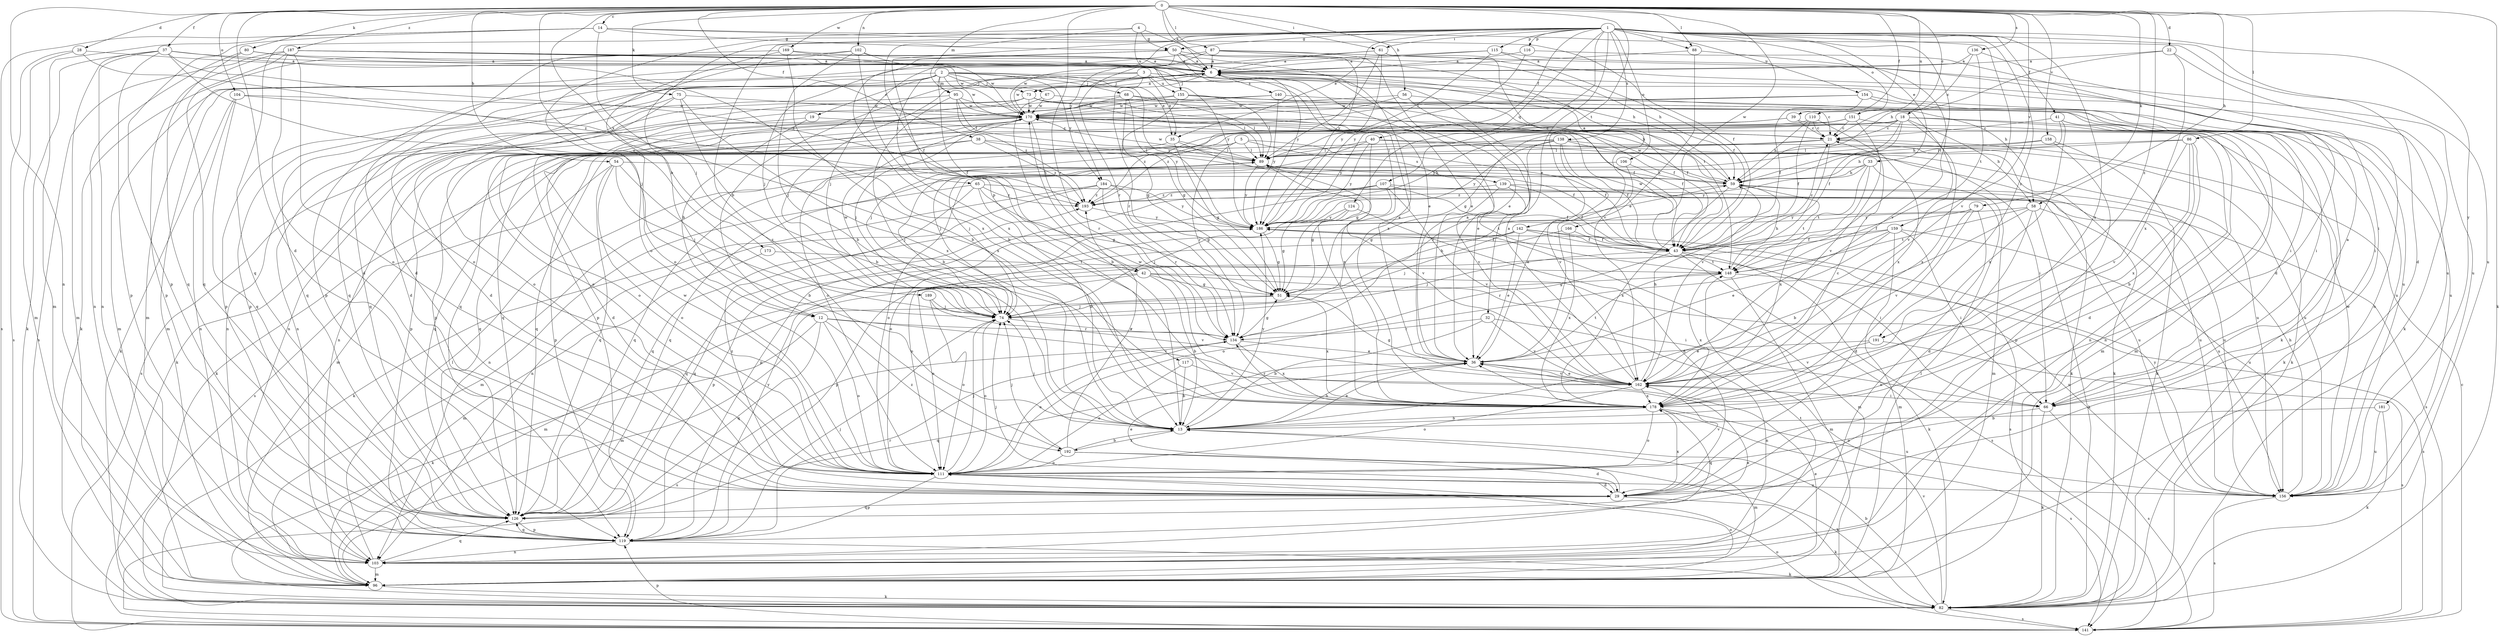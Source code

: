 strict digraph  {
0;
1;
2;
3;
4;
5;
6;
12;
13;
14;
18;
19;
21;
22;
28;
29;
32;
33;
35;
36;
37;
38;
39;
40;
41;
42;
43;
50;
51;
54;
56;
58;
59;
61;
65;
66;
67;
68;
73;
74;
75;
79;
80;
82;
86;
87;
88;
89;
95;
96;
102;
103;
104;
106;
107;
110;
111;
115;
116;
117;
119;
124;
126;
134;
136;
138;
139;
140;
141;
142;
148;
151;
154;
155;
156;
158;
159;
162;
166;
169;
170;
173;
178;
181;
184;
186;
187;
189;
191;
192;
193;
0 -> 6  [label=a];
0 -> 14  [label=c];
0 -> 18  [label=c];
0 -> 22  [label=d];
0 -> 28  [label=d];
0 -> 29  [label=d];
0 -> 37  [label=f];
0 -> 38  [label=f];
0 -> 39  [label=f];
0 -> 54  [label=h];
0 -> 56  [label=h];
0 -> 58  [label=h];
0 -> 61  [label=i];
0 -> 75  [label=k];
0 -> 79  [label=k];
0 -> 80  [label=k];
0 -> 82  [label=k];
0 -> 86  [label=l];
0 -> 87  [label=l];
0 -> 88  [label=l];
0 -> 95  [label=m];
0 -> 102  [label=n];
0 -> 103  [label=n];
0 -> 104  [label=o];
0 -> 134  [label=r];
0 -> 136  [label=s];
0 -> 142  [label=t];
0 -> 151  [label=u];
0 -> 158  [label=v];
0 -> 159  [label=v];
0 -> 166  [label=w];
0 -> 169  [label=w];
0 -> 173  [label=x];
0 -> 187  [label=z];
0 -> 189  [label=z];
0 -> 191  [label=z];
1 -> 12  [label=b];
1 -> 29  [label=d];
1 -> 32  [label=e];
1 -> 33  [label=e];
1 -> 35  [label=e];
1 -> 40  [label=f];
1 -> 41  [label=f];
1 -> 50  [label=g];
1 -> 61  [label=i];
1 -> 88  [label=l];
1 -> 106  [label=o];
1 -> 107  [label=o];
1 -> 110  [label=o];
1 -> 111  [label=o];
1 -> 115  [label=p];
1 -> 116  [label=p];
1 -> 117  [label=p];
1 -> 124  [label=q];
1 -> 138  [label=s];
1 -> 148  [label=t];
1 -> 154  [label=u];
1 -> 162  [label=v];
1 -> 178  [label=x];
1 -> 181  [label=y];
1 -> 184  [label=y];
1 -> 191  [label=z];
1 -> 192  [label=z];
2 -> 19  [label=c];
2 -> 35  [label=e];
2 -> 42  [label=f];
2 -> 65  [label=i];
2 -> 67  [label=j];
2 -> 68  [label=j];
2 -> 73  [label=j];
2 -> 95  [label=m];
2 -> 96  [label=m];
2 -> 119  [label=p];
2 -> 126  [label=q];
2 -> 170  [label=w];
2 -> 184  [label=y];
2 -> 186  [label=y];
3 -> 12  [label=b];
3 -> 35  [label=e];
3 -> 36  [label=e];
3 -> 58  [label=h];
3 -> 73  [label=j];
3 -> 119  [label=p];
3 -> 134  [label=r];
3 -> 155  [label=u];
4 -> 42  [label=f];
4 -> 50  [label=g];
4 -> 126  [label=q];
4 -> 155  [label=u];
4 -> 186  [label=y];
5 -> 43  [label=f];
5 -> 82  [label=k];
5 -> 89  [label=l];
5 -> 126  [label=q];
5 -> 134  [label=r];
5 -> 139  [label=s];
6 -> 73  [label=j];
6 -> 74  [label=j];
6 -> 82  [label=k];
6 -> 96  [label=m];
6 -> 126  [label=q];
6 -> 140  [label=s];
6 -> 156  [label=u];
6 -> 170  [label=w];
12 -> 82  [label=k];
12 -> 111  [label=o];
12 -> 126  [label=q];
12 -> 134  [label=r];
12 -> 162  [label=v];
12 -> 192  [label=z];
13 -> 36  [label=e];
13 -> 74  [label=j];
13 -> 96  [label=m];
13 -> 186  [label=y];
13 -> 192  [label=z];
14 -> 43  [label=f];
14 -> 50  [label=g];
14 -> 74  [label=j];
14 -> 96  [label=m];
14 -> 119  [label=p];
14 -> 141  [label=s];
14 -> 156  [label=u];
18 -> 21  [label=c];
18 -> 43  [label=f];
18 -> 51  [label=g];
18 -> 58  [label=h];
18 -> 59  [label=h];
18 -> 96  [label=m];
18 -> 103  [label=n];
18 -> 111  [label=o];
18 -> 178  [label=x];
18 -> 193  [label=z];
19 -> 12  [label=b];
19 -> 21  [label=c];
19 -> 141  [label=s];
21 -> 89  [label=l];
21 -> 126  [label=q];
21 -> 156  [label=u];
21 -> 162  [label=v];
22 -> 6  [label=a];
22 -> 59  [label=h];
22 -> 82  [label=k];
22 -> 178  [label=x];
28 -> 6  [label=a];
28 -> 96  [label=m];
28 -> 141  [label=s];
28 -> 193  [label=z];
29 -> 36  [label=e];
29 -> 74  [label=j];
29 -> 82  [label=k];
29 -> 126  [label=q];
29 -> 178  [label=x];
29 -> 193  [label=z];
32 -> 13  [label=b];
32 -> 103  [label=n];
32 -> 134  [label=r];
32 -> 162  [label=v];
33 -> 59  [label=h];
33 -> 96  [label=m];
33 -> 111  [label=o];
33 -> 148  [label=t];
33 -> 178  [label=x];
33 -> 186  [label=y];
35 -> 51  [label=g];
35 -> 89  [label=l];
35 -> 126  [label=q];
35 -> 162  [label=v];
36 -> 6  [label=a];
36 -> 13  [label=b];
36 -> 126  [label=q];
36 -> 148  [label=t];
36 -> 162  [label=v];
37 -> 6  [label=a];
37 -> 74  [label=j];
37 -> 82  [label=k];
37 -> 96  [label=m];
37 -> 103  [label=n];
37 -> 119  [label=p];
37 -> 178  [label=x];
37 -> 193  [label=z];
38 -> 29  [label=d];
38 -> 43  [label=f];
38 -> 89  [label=l];
38 -> 96  [label=m];
38 -> 193  [label=z];
39 -> 21  [label=c];
39 -> 74  [label=j];
39 -> 103  [label=n];
39 -> 186  [label=y];
40 -> 51  [label=g];
40 -> 74  [label=j];
40 -> 82  [label=k];
40 -> 89  [label=l];
40 -> 156  [label=u];
40 -> 186  [label=y];
41 -> 21  [label=c];
41 -> 59  [label=h];
41 -> 82  [label=k];
41 -> 96  [label=m];
41 -> 178  [label=x];
42 -> 13  [label=b];
42 -> 51  [label=g];
42 -> 66  [label=i];
42 -> 96  [label=m];
42 -> 111  [label=o];
42 -> 156  [label=u];
43 -> 21  [label=c];
43 -> 74  [label=j];
43 -> 82  [label=k];
43 -> 134  [label=r];
43 -> 141  [label=s];
43 -> 148  [label=t];
43 -> 170  [label=w];
50 -> 6  [label=a];
50 -> 13  [label=b];
50 -> 96  [label=m];
50 -> 134  [label=r];
50 -> 148  [label=t];
50 -> 178  [label=x];
50 -> 186  [label=y];
51 -> 74  [label=j];
51 -> 96  [label=m];
51 -> 178  [label=x];
54 -> 13  [label=b];
54 -> 59  [label=h];
54 -> 74  [label=j];
54 -> 111  [label=o];
54 -> 126  [label=q];
54 -> 141  [label=s];
56 -> 36  [label=e];
56 -> 119  [label=p];
56 -> 162  [label=v];
56 -> 170  [label=w];
58 -> 13  [label=b];
58 -> 29  [label=d];
58 -> 82  [label=k];
58 -> 148  [label=t];
58 -> 156  [label=u];
58 -> 186  [label=y];
59 -> 6  [label=a];
59 -> 148  [label=t];
59 -> 156  [label=u];
59 -> 170  [label=w];
59 -> 178  [label=x];
59 -> 193  [label=z];
61 -> 6  [label=a];
61 -> 74  [label=j];
61 -> 89  [label=l];
61 -> 156  [label=u];
61 -> 162  [label=v];
61 -> 186  [label=y];
65 -> 13  [label=b];
65 -> 51  [label=g];
65 -> 96  [label=m];
65 -> 126  [label=q];
65 -> 156  [label=u];
65 -> 193  [label=z];
66 -> 6  [label=a];
66 -> 82  [label=k];
66 -> 111  [label=o];
66 -> 141  [label=s];
67 -> 13  [label=b];
67 -> 66  [label=i];
67 -> 170  [label=w];
68 -> 51  [label=g];
68 -> 89  [label=l];
68 -> 103  [label=n];
68 -> 156  [label=u];
68 -> 170  [label=w];
68 -> 186  [label=y];
73 -> 6  [label=a];
73 -> 29  [label=d];
73 -> 43  [label=f];
73 -> 59  [label=h];
73 -> 89  [label=l];
73 -> 103  [label=n];
73 -> 126  [label=q];
73 -> 170  [label=w];
74 -> 59  [label=h];
74 -> 111  [label=o];
74 -> 134  [label=r];
74 -> 170  [label=w];
75 -> 13  [label=b];
75 -> 29  [label=d];
75 -> 111  [label=o];
75 -> 170  [label=w];
75 -> 178  [label=x];
79 -> 29  [label=d];
79 -> 43  [label=f];
79 -> 103  [label=n];
79 -> 162  [label=v];
79 -> 186  [label=y];
80 -> 6  [label=a];
80 -> 36  [label=e];
80 -> 103  [label=n];
80 -> 126  [label=q];
82 -> 13  [label=b];
82 -> 141  [label=s];
82 -> 162  [label=v];
86 -> 13  [label=b];
86 -> 29  [label=d];
86 -> 59  [label=h];
86 -> 89  [label=l];
86 -> 162  [label=v];
86 -> 178  [label=x];
87 -> 6  [label=a];
87 -> 36  [label=e];
87 -> 59  [label=h];
87 -> 74  [label=j];
87 -> 156  [label=u];
87 -> 170  [label=w];
88 -> 6  [label=a];
88 -> 36  [label=e];
88 -> 162  [label=v];
89 -> 59  [label=h];
89 -> 74  [label=j];
89 -> 103  [label=n];
89 -> 126  [label=q];
89 -> 162  [label=v];
89 -> 170  [label=w];
89 -> 186  [label=y];
95 -> 13  [label=b];
95 -> 21  [label=c];
95 -> 89  [label=l];
95 -> 103  [label=n];
95 -> 170  [label=w];
95 -> 193  [label=z];
96 -> 36  [label=e];
96 -> 82  [label=k];
96 -> 89  [label=l];
96 -> 111  [label=o];
102 -> 6  [label=a];
102 -> 13  [label=b];
102 -> 29  [label=d];
102 -> 36  [label=e];
102 -> 111  [label=o];
102 -> 178  [label=x];
103 -> 36  [label=e];
103 -> 89  [label=l];
103 -> 96  [label=m];
103 -> 126  [label=q];
103 -> 148  [label=t];
104 -> 82  [label=k];
104 -> 103  [label=n];
104 -> 126  [label=q];
104 -> 170  [label=w];
104 -> 178  [label=x];
106 -> 36  [label=e];
106 -> 59  [label=h];
106 -> 126  [label=q];
107 -> 43  [label=f];
107 -> 51  [label=g];
107 -> 111  [label=o];
107 -> 119  [label=p];
107 -> 141  [label=s];
107 -> 162  [label=v];
107 -> 193  [label=z];
110 -> 21  [label=c];
110 -> 43  [label=f];
110 -> 59  [label=h];
110 -> 178  [label=x];
110 -> 193  [label=z];
111 -> 29  [label=d];
111 -> 74  [label=j];
111 -> 119  [label=p];
111 -> 156  [label=u];
111 -> 162  [label=v];
111 -> 170  [label=w];
115 -> 6  [label=a];
115 -> 43  [label=f];
115 -> 66  [label=i];
115 -> 89  [label=l];
115 -> 119  [label=p];
116 -> 6  [label=a];
116 -> 29  [label=d];
116 -> 186  [label=y];
117 -> 13  [label=b];
117 -> 111  [label=o];
117 -> 162  [label=v];
119 -> 74  [label=j];
119 -> 82  [label=k];
119 -> 103  [label=n];
119 -> 126  [label=q];
119 -> 134  [label=r];
119 -> 186  [label=y];
124 -> 29  [label=d];
124 -> 51  [label=g];
124 -> 74  [label=j];
124 -> 186  [label=y];
126 -> 119  [label=p];
134 -> 36  [label=e];
134 -> 51  [label=g];
134 -> 111  [label=o];
134 -> 141  [label=s];
134 -> 178  [label=x];
136 -> 6  [label=a];
136 -> 21  [label=c];
136 -> 103  [label=n];
136 -> 148  [label=t];
138 -> 43  [label=f];
138 -> 66  [label=i];
138 -> 82  [label=k];
138 -> 89  [label=l];
138 -> 119  [label=p];
138 -> 134  [label=r];
138 -> 162  [label=v];
138 -> 186  [label=y];
139 -> 43  [label=f];
139 -> 51  [label=g];
139 -> 148  [label=t];
139 -> 156  [label=u];
139 -> 193  [label=z];
140 -> 43  [label=f];
140 -> 119  [label=p];
140 -> 170  [label=w];
140 -> 186  [label=y];
141 -> 21  [label=c];
141 -> 111  [label=o];
141 -> 119  [label=p];
142 -> 36  [label=e];
142 -> 43  [label=f];
142 -> 66  [label=i];
142 -> 74  [label=j];
142 -> 111  [label=o];
142 -> 119  [label=p];
142 -> 141  [label=s];
148 -> 51  [label=g];
148 -> 59  [label=h];
148 -> 96  [label=m];
148 -> 141  [label=s];
148 -> 178  [label=x];
151 -> 21  [label=c];
151 -> 82  [label=k];
151 -> 126  [label=q];
151 -> 162  [label=v];
151 -> 186  [label=y];
154 -> 43  [label=f];
154 -> 66  [label=i];
154 -> 126  [label=q];
154 -> 156  [label=u];
154 -> 170  [label=w];
155 -> 43  [label=f];
155 -> 51  [label=g];
155 -> 66  [label=i];
155 -> 89  [label=l];
155 -> 111  [label=o];
155 -> 170  [label=w];
156 -> 59  [label=h];
156 -> 141  [label=s];
156 -> 170  [label=w];
156 -> 186  [label=y];
158 -> 74  [label=j];
158 -> 82  [label=k];
158 -> 89  [label=l];
158 -> 119  [label=p];
159 -> 36  [label=e];
159 -> 43  [label=f];
159 -> 66  [label=i];
159 -> 96  [label=m];
159 -> 111  [label=o];
159 -> 119  [label=p];
159 -> 156  [label=u];
162 -> 6  [label=a];
162 -> 36  [label=e];
162 -> 51  [label=g];
162 -> 59  [label=h];
162 -> 66  [label=i];
162 -> 111  [label=o];
162 -> 178  [label=x];
166 -> 43  [label=f];
166 -> 126  [label=q];
166 -> 178  [label=x];
169 -> 6  [label=a];
169 -> 13  [label=b];
169 -> 82  [label=k];
169 -> 111  [label=o];
169 -> 170  [label=w];
170 -> 21  [label=c];
170 -> 43  [label=f];
170 -> 74  [label=j];
170 -> 82  [label=k];
170 -> 103  [label=n];
170 -> 111  [label=o];
170 -> 119  [label=p];
170 -> 134  [label=r];
170 -> 178  [label=x];
173 -> 96  [label=m];
173 -> 148  [label=t];
178 -> 13  [label=b];
178 -> 21  [label=c];
178 -> 89  [label=l];
178 -> 111  [label=o];
178 -> 126  [label=q];
178 -> 134  [label=r];
178 -> 141  [label=s];
178 -> 156  [label=u];
178 -> 170  [label=w];
181 -> 13  [label=b];
181 -> 82  [label=k];
181 -> 156  [label=u];
184 -> 51  [label=g];
184 -> 82  [label=k];
184 -> 103  [label=n];
184 -> 134  [label=r];
184 -> 186  [label=y];
184 -> 193  [label=z];
186 -> 43  [label=f];
186 -> 51  [label=g];
186 -> 96  [label=m];
186 -> 126  [label=q];
187 -> 6  [label=a];
187 -> 29  [label=d];
187 -> 59  [label=h];
187 -> 111  [label=o];
187 -> 119  [label=p];
187 -> 126  [label=q];
187 -> 141  [label=s];
187 -> 170  [label=w];
187 -> 186  [label=y];
189 -> 74  [label=j];
189 -> 111  [label=o];
189 -> 162  [label=v];
191 -> 36  [label=e];
191 -> 141  [label=s];
191 -> 162  [label=v];
192 -> 13  [label=b];
192 -> 29  [label=d];
192 -> 74  [label=j];
192 -> 82  [label=k];
192 -> 111  [label=o];
192 -> 193  [label=z];
193 -> 186  [label=y];
}
